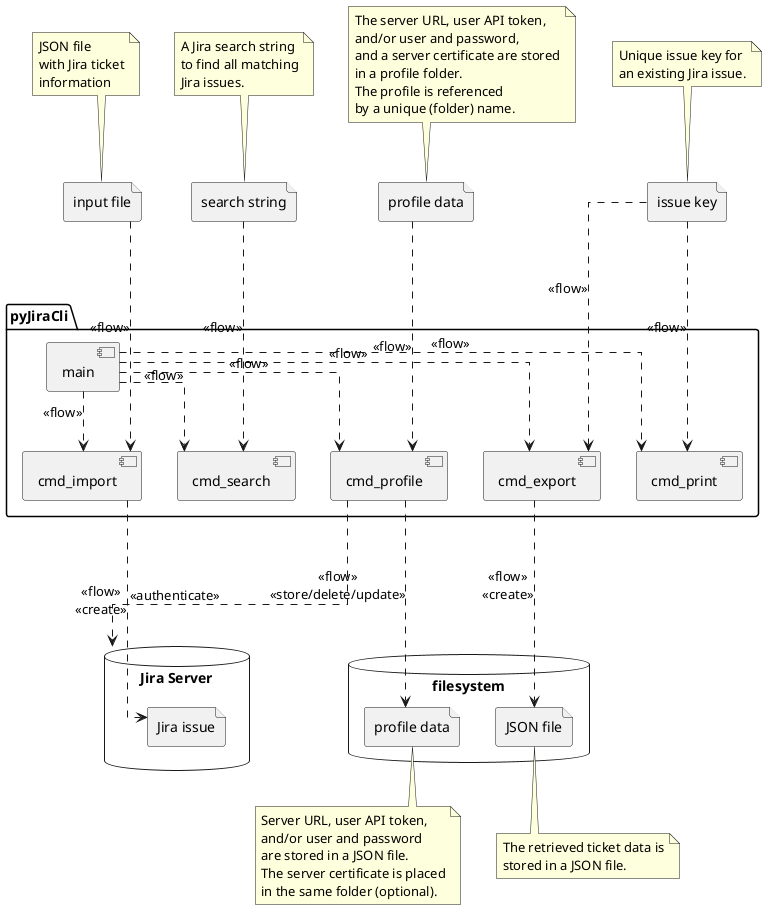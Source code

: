 @startuml pyJiraCli_components

top to bottom direction
skinparam Linetype ortho

file "issue key" as key
file "input file" as i_file
file "search string" as filter
file "profile data" as profile_data

package "pyJiraCli" {
  [main]

  [cmd_import] as import
  [cmd_export] as export
  [cmd_profile] as profile
  [cmd_print] as print
  [cmd_search] as search
}

key .down...> export : <<flow>>
key .down...> print : <<flow>>
profile_data .down...> profile : <<flow>>
filter .down...> search : <<flow>>
i_file .down...> import : <<flow>>

database "Jira Server" as jira_server {
  file "Jira issue" as jira_issue
}

database filesystem {
  file "profile data" as profile_data_files
  file "JSON file" as file
}

main .down.> import : <<flow>>
main .down.> export : <<flow>>
main .down.> profile : <<flow>>
main .down.> print : <<flow>>
main .down.> search : <<flow>>

profile ...down.> profile_data_files : <<flow>>\n<<store/delete/update>>
profile .down...> jira_server : <<authenticate>>
export ...down.> file : <<flow>>\n<<create>>
import ....> jira_issue : <<flow>>\n<<create>>

'Notes
note bottom of profile_data_files
  Server URL, user API token,
  and/or user and password
  are stored in a JSON file.
  The server certificate is placed
  in the same folder (optional).
end note

note bottom of file
  The retrieved ticket data is
  stored in a JSON file.
end note

note top of key
  Unique issue key for
  an existing Jira issue.
end note

note top of profile_data
  The server URL, user API token,
  and/or user and password,
  and a server certificate are stored
  in a profile folder.
  The profile is referenced
  by a unique (folder) name.
end note

note top of filter
  A Jira search string
  to find all matching
  Jira issues.
end note

note top of i_file
  JSON file
  with Jira ticket
  information
end note

@enduml
